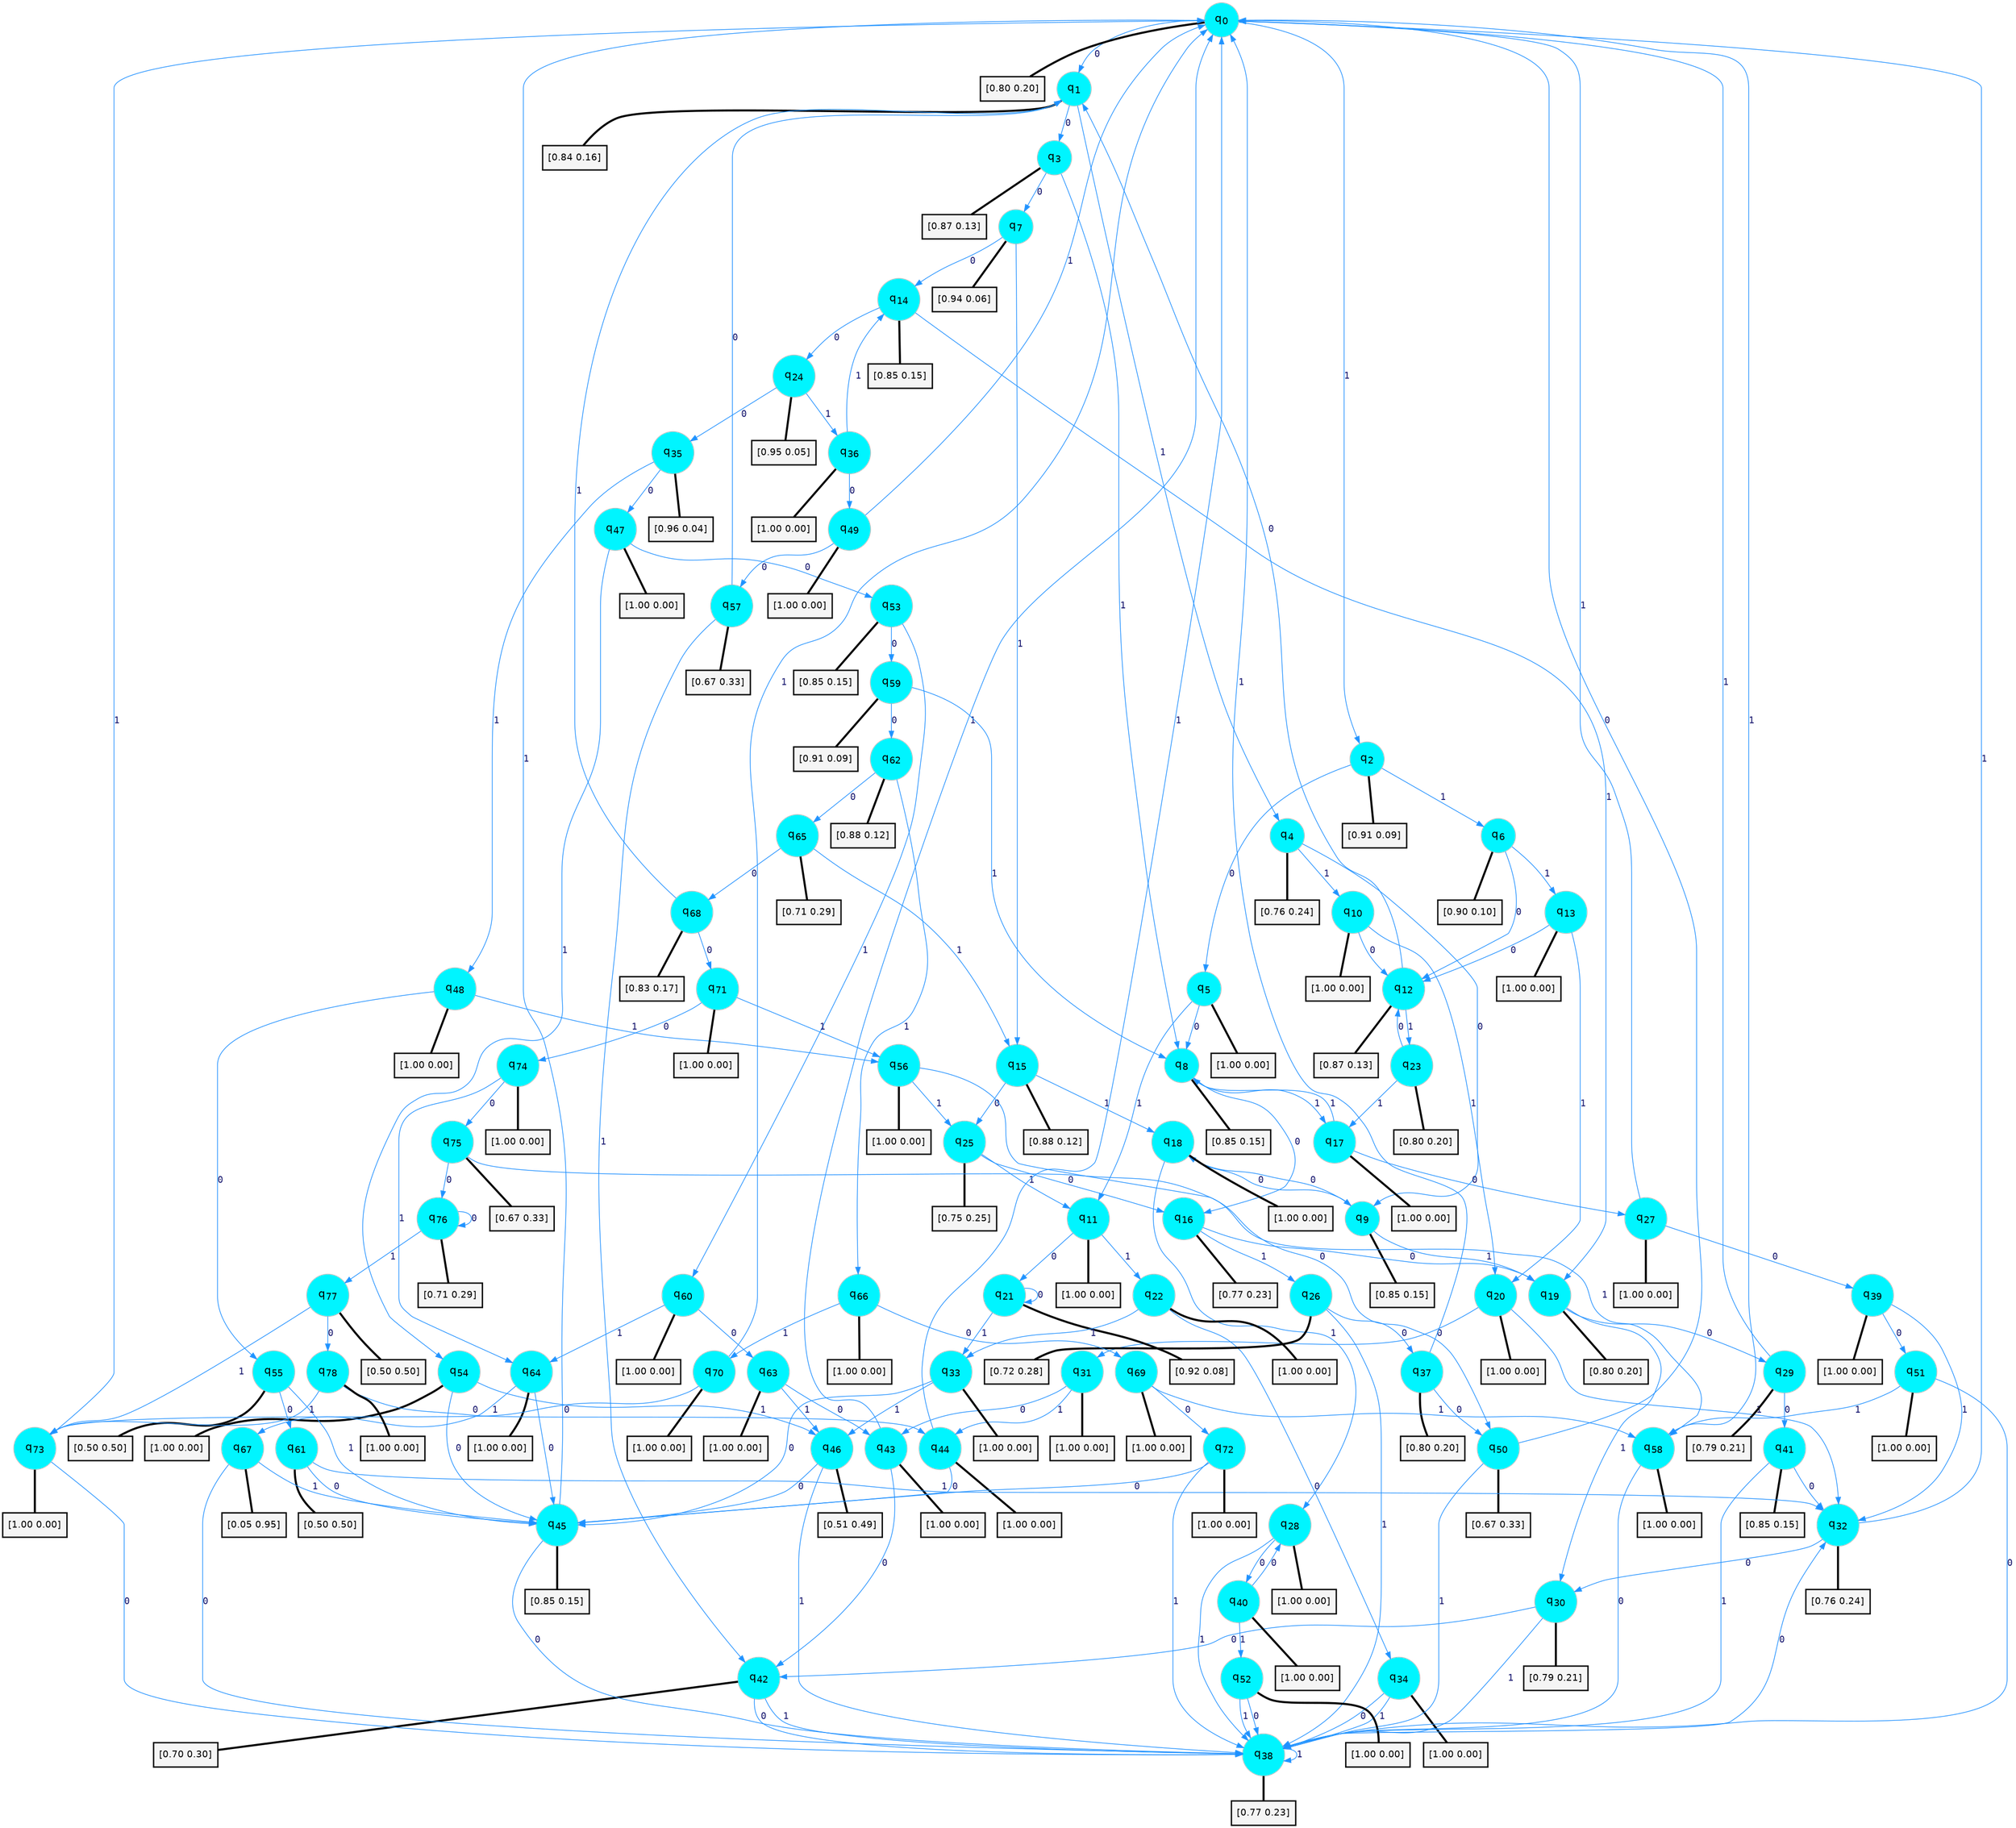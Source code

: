 digraph G {
graph [
bgcolor=transparent, dpi=300, rankdir=TD, size="40,25"];
node [
color=gray, fillcolor=turquoise1, fontcolor=black, fontname=Helvetica, fontsize=16, fontweight=bold, shape=circle, style=filled];
edge [
arrowsize=1, color=dodgerblue1, fontcolor=midnightblue, fontname=courier, fontweight=bold, penwidth=1, style=solid, weight=20];
0[label=<q<SUB>0</SUB>>];
1[label=<q<SUB>1</SUB>>];
2[label=<q<SUB>2</SUB>>];
3[label=<q<SUB>3</SUB>>];
4[label=<q<SUB>4</SUB>>];
5[label=<q<SUB>5</SUB>>];
6[label=<q<SUB>6</SUB>>];
7[label=<q<SUB>7</SUB>>];
8[label=<q<SUB>8</SUB>>];
9[label=<q<SUB>9</SUB>>];
10[label=<q<SUB>10</SUB>>];
11[label=<q<SUB>11</SUB>>];
12[label=<q<SUB>12</SUB>>];
13[label=<q<SUB>13</SUB>>];
14[label=<q<SUB>14</SUB>>];
15[label=<q<SUB>15</SUB>>];
16[label=<q<SUB>16</SUB>>];
17[label=<q<SUB>17</SUB>>];
18[label=<q<SUB>18</SUB>>];
19[label=<q<SUB>19</SUB>>];
20[label=<q<SUB>20</SUB>>];
21[label=<q<SUB>21</SUB>>];
22[label=<q<SUB>22</SUB>>];
23[label=<q<SUB>23</SUB>>];
24[label=<q<SUB>24</SUB>>];
25[label=<q<SUB>25</SUB>>];
26[label=<q<SUB>26</SUB>>];
27[label=<q<SUB>27</SUB>>];
28[label=<q<SUB>28</SUB>>];
29[label=<q<SUB>29</SUB>>];
30[label=<q<SUB>30</SUB>>];
31[label=<q<SUB>31</SUB>>];
32[label=<q<SUB>32</SUB>>];
33[label=<q<SUB>33</SUB>>];
34[label=<q<SUB>34</SUB>>];
35[label=<q<SUB>35</SUB>>];
36[label=<q<SUB>36</SUB>>];
37[label=<q<SUB>37</SUB>>];
38[label=<q<SUB>38</SUB>>];
39[label=<q<SUB>39</SUB>>];
40[label=<q<SUB>40</SUB>>];
41[label=<q<SUB>41</SUB>>];
42[label=<q<SUB>42</SUB>>];
43[label=<q<SUB>43</SUB>>];
44[label=<q<SUB>44</SUB>>];
45[label=<q<SUB>45</SUB>>];
46[label=<q<SUB>46</SUB>>];
47[label=<q<SUB>47</SUB>>];
48[label=<q<SUB>48</SUB>>];
49[label=<q<SUB>49</SUB>>];
50[label=<q<SUB>50</SUB>>];
51[label=<q<SUB>51</SUB>>];
52[label=<q<SUB>52</SUB>>];
53[label=<q<SUB>53</SUB>>];
54[label=<q<SUB>54</SUB>>];
55[label=<q<SUB>55</SUB>>];
56[label=<q<SUB>56</SUB>>];
57[label=<q<SUB>57</SUB>>];
58[label=<q<SUB>58</SUB>>];
59[label=<q<SUB>59</SUB>>];
60[label=<q<SUB>60</SUB>>];
61[label=<q<SUB>61</SUB>>];
62[label=<q<SUB>62</SUB>>];
63[label=<q<SUB>63</SUB>>];
64[label=<q<SUB>64</SUB>>];
65[label=<q<SUB>65</SUB>>];
66[label=<q<SUB>66</SUB>>];
67[label=<q<SUB>67</SUB>>];
68[label=<q<SUB>68</SUB>>];
69[label=<q<SUB>69</SUB>>];
70[label=<q<SUB>70</SUB>>];
71[label=<q<SUB>71</SUB>>];
72[label=<q<SUB>72</SUB>>];
73[label=<q<SUB>73</SUB>>];
74[label=<q<SUB>74</SUB>>];
75[label=<q<SUB>75</SUB>>];
76[label=<q<SUB>76</SUB>>];
77[label=<q<SUB>77</SUB>>];
78[label=<q<SUB>78</SUB>>];
79[label="[0.80 0.20]", shape=box,fontcolor=black, fontname=Helvetica, fontsize=14, penwidth=2, fillcolor=whitesmoke,color=black];
80[label="[0.84 0.16]", shape=box,fontcolor=black, fontname=Helvetica, fontsize=14, penwidth=2, fillcolor=whitesmoke,color=black];
81[label="[0.91 0.09]", shape=box,fontcolor=black, fontname=Helvetica, fontsize=14, penwidth=2, fillcolor=whitesmoke,color=black];
82[label="[0.87 0.13]", shape=box,fontcolor=black, fontname=Helvetica, fontsize=14, penwidth=2, fillcolor=whitesmoke,color=black];
83[label="[0.76 0.24]", shape=box,fontcolor=black, fontname=Helvetica, fontsize=14, penwidth=2, fillcolor=whitesmoke,color=black];
84[label="[1.00 0.00]", shape=box,fontcolor=black, fontname=Helvetica, fontsize=14, penwidth=2, fillcolor=whitesmoke,color=black];
85[label="[0.90 0.10]", shape=box,fontcolor=black, fontname=Helvetica, fontsize=14, penwidth=2, fillcolor=whitesmoke,color=black];
86[label="[0.94 0.06]", shape=box,fontcolor=black, fontname=Helvetica, fontsize=14, penwidth=2, fillcolor=whitesmoke,color=black];
87[label="[0.85 0.15]", shape=box,fontcolor=black, fontname=Helvetica, fontsize=14, penwidth=2, fillcolor=whitesmoke,color=black];
88[label="[0.85 0.15]", shape=box,fontcolor=black, fontname=Helvetica, fontsize=14, penwidth=2, fillcolor=whitesmoke,color=black];
89[label="[1.00 0.00]", shape=box,fontcolor=black, fontname=Helvetica, fontsize=14, penwidth=2, fillcolor=whitesmoke,color=black];
90[label="[1.00 0.00]", shape=box,fontcolor=black, fontname=Helvetica, fontsize=14, penwidth=2, fillcolor=whitesmoke,color=black];
91[label="[0.87 0.13]", shape=box,fontcolor=black, fontname=Helvetica, fontsize=14, penwidth=2, fillcolor=whitesmoke,color=black];
92[label="[1.00 0.00]", shape=box,fontcolor=black, fontname=Helvetica, fontsize=14, penwidth=2, fillcolor=whitesmoke,color=black];
93[label="[0.85 0.15]", shape=box,fontcolor=black, fontname=Helvetica, fontsize=14, penwidth=2, fillcolor=whitesmoke,color=black];
94[label="[0.88 0.12]", shape=box,fontcolor=black, fontname=Helvetica, fontsize=14, penwidth=2, fillcolor=whitesmoke,color=black];
95[label="[0.77 0.23]", shape=box,fontcolor=black, fontname=Helvetica, fontsize=14, penwidth=2, fillcolor=whitesmoke,color=black];
96[label="[1.00 0.00]", shape=box,fontcolor=black, fontname=Helvetica, fontsize=14, penwidth=2, fillcolor=whitesmoke,color=black];
97[label="[1.00 0.00]", shape=box,fontcolor=black, fontname=Helvetica, fontsize=14, penwidth=2, fillcolor=whitesmoke,color=black];
98[label="[0.80 0.20]", shape=box,fontcolor=black, fontname=Helvetica, fontsize=14, penwidth=2, fillcolor=whitesmoke,color=black];
99[label="[1.00 0.00]", shape=box,fontcolor=black, fontname=Helvetica, fontsize=14, penwidth=2, fillcolor=whitesmoke,color=black];
100[label="[0.92 0.08]", shape=box,fontcolor=black, fontname=Helvetica, fontsize=14, penwidth=2, fillcolor=whitesmoke,color=black];
101[label="[1.00 0.00]", shape=box,fontcolor=black, fontname=Helvetica, fontsize=14, penwidth=2, fillcolor=whitesmoke,color=black];
102[label="[0.80 0.20]", shape=box,fontcolor=black, fontname=Helvetica, fontsize=14, penwidth=2, fillcolor=whitesmoke,color=black];
103[label="[0.95 0.05]", shape=box,fontcolor=black, fontname=Helvetica, fontsize=14, penwidth=2, fillcolor=whitesmoke,color=black];
104[label="[0.75 0.25]", shape=box,fontcolor=black, fontname=Helvetica, fontsize=14, penwidth=2, fillcolor=whitesmoke,color=black];
105[label="[0.72 0.28]", shape=box,fontcolor=black, fontname=Helvetica, fontsize=14, penwidth=2, fillcolor=whitesmoke,color=black];
106[label="[1.00 0.00]", shape=box,fontcolor=black, fontname=Helvetica, fontsize=14, penwidth=2, fillcolor=whitesmoke,color=black];
107[label="[1.00 0.00]", shape=box,fontcolor=black, fontname=Helvetica, fontsize=14, penwidth=2, fillcolor=whitesmoke,color=black];
108[label="[0.79 0.21]", shape=box,fontcolor=black, fontname=Helvetica, fontsize=14, penwidth=2, fillcolor=whitesmoke,color=black];
109[label="[0.79 0.21]", shape=box,fontcolor=black, fontname=Helvetica, fontsize=14, penwidth=2, fillcolor=whitesmoke,color=black];
110[label="[1.00 0.00]", shape=box,fontcolor=black, fontname=Helvetica, fontsize=14, penwidth=2, fillcolor=whitesmoke,color=black];
111[label="[0.76 0.24]", shape=box,fontcolor=black, fontname=Helvetica, fontsize=14, penwidth=2, fillcolor=whitesmoke,color=black];
112[label="[1.00 0.00]", shape=box,fontcolor=black, fontname=Helvetica, fontsize=14, penwidth=2, fillcolor=whitesmoke,color=black];
113[label="[1.00 0.00]", shape=box,fontcolor=black, fontname=Helvetica, fontsize=14, penwidth=2, fillcolor=whitesmoke,color=black];
114[label="[0.96 0.04]", shape=box,fontcolor=black, fontname=Helvetica, fontsize=14, penwidth=2, fillcolor=whitesmoke,color=black];
115[label="[1.00 0.00]", shape=box,fontcolor=black, fontname=Helvetica, fontsize=14, penwidth=2, fillcolor=whitesmoke,color=black];
116[label="[0.80 0.20]", shape=box,fontcolor=black, fontname=Helvetica, fontsize=14, penwidth=2, fillcolor=whitesmoke,color=black];
117[label="[0.77 0.23]", shape=box,fontcolor=black, fontname=Helvetica, fontsize=14, penwidth=2, fillcolor=whitesmoke,color=black];
118[label="[1.00 0.00]", shape=box,fontcolor=black, fontname=Helvetica, fontsize=14, penwidth=2, fillcolor=whitesmoke,color=black];
119[label="[1.00 0.00]", shape=box,fontcolor=black, fontname=Helvetica, fontsize=14, penwidth=2, fillcolor=whitesmoke,color=black];
120[label="[0.85 0.15]", shape=box,fontcolor=black, fontname=Helvetica, fontsize=14, penwidth=2, fillcolor=whitesmoke,color=black];
121[label="[0.70 0.30]", shape=box,fontcolor=black, fontname=Helvetica, fontsize=14, penwidth=2, fillcolor=whitesmoke,color=black];
122[label="[1.00 0.00]", shape=box,fontcolor=black, fontname=Helvetica, fontsize=14, penwidth=2, fillcolor=whitesmoke,color=black];
123[label="[1.00 0.00]", shape=box,fontcolor=black, fontname=Helvetica, fontsize=14, penwidth=2, fillcolor=whitesmoke,color=black];
124[label="[0.85 0.15]", shape=box,fontcolor=black, fontname=Helvetica, fontsize=14, penwidth=2, fillcolor=whitesmoke,color=black];
125[label="[0.51 0.49]", shape=box,fontcolor=black, fontname=Helvetica, fontsize=14, penwidth=2, fillcolor=whitesmoke,color=black];
126[label="[1.00 0.00]", shape=box,fontcolor=black, fontname=Helvetica, fontsize=14, penwidth=2, fillcolor=whitesmoke,color=black];
127[label="[1.00 0.00]", shape=box,fontcolor=black, fontname=Helvetica, fontsize=14, penwidth=2, fillcolor=whitesmoke,color=black];
128[label="[1.00 0.00]", shape=box,fontcolor=black, fontname=Helvetica, fontsize=14, penwidth=2, fillcolor=whitesmoke,color=black];
129[label="[0.67 0.33]", shape=box,fontcolor=black, fontname=Helvetica, fontsize=14, penwidth=2, fillcolor=whitesmoke,color=black];
130[label="[1.00 0.00]", shape=box,fontcolor=black, fontname=Helvetica, fontsize=14, penwidth=2, fillcolor=whitesmoke,color=black];
131[label="[1.00 0.00]", shape=box,fontcolor=black, fontname=Helvetica, fontsize=14, penwidth=2, fillcolor=whitesmoke,color=black];
132[label="[0.85 0.15]", shape=box,fontcolor=black, fontname=Helvetica, fontsize=14, penwidth=2, fillcolor=whitesmoke,color=black];
133[label="[1.00 0.00]", shape=box,fontcolor=black, fontname=Helvetica, fontsize=14, penwidth=2, fillcolor=whitesmoke,color=black];
134[label="[0.50 0.50]", shape=box,fontcolor=black, fontname=Helvetica, fontsize=14, penwidth=2, fillcolor=whitesmoke,color=black];
135[label="[1.00 0.00]", shape=box,fontcolor=black, fontname=Helvetica, fontsize=14, penwidth=2, fillcolor=whitesmoke,color=black];
136[label="[0.67 0.33]", shape=box,fontcolor=black, fontname=Helvetica, fontsize=14, penwidth=2, fillcolor=whitesmoke,color=black];
137[label="[1.00 0.00]", shape=box,fontcolor=black, fontname=Helvetica, fontsize=14, penwidth=2, fillcolor=whitesmoke,color=black];
138[label="[0.91 0.09]", shape=box,fontcolor=black, fontname=Helvetica, fontsize=14, penwidth=2, fillcolor=whitesmoke,color=black];
139[label="[1.00 0.00]", shape=box,fontcolor=black, fontname=Helvetica, fontsize=14, penwidth=2, fillcolor=whitesmoke,color=black];
140[label="[0.50 0.50]", shape=box,fontcolor=black, fontname=Helvetica, fontsize=14, penwidth=2, fillcolor=whitesmoke,color=black];
141[label="[0.88 0.12]", shape=box,fontcolor=black, fontname=Helvetica, fontsize=14, penwidth=2, fillcolor=whitesmoke,color=black];
142[label="[1.00 0.00]", shape=box,fontcolor=black, fontname=Helvetica, fontsize=14, penwidth=2, fillcolor=whitesmoke,color=black];
143[label="[1.00 0.00]", shape=box,fontcolor=black, fontname=Helvetica, fontsize=14, penwidth=2, fillcolor=whitesmoke,color=black];
144[label="[0.71 0.29]", shape=box,fontcolor=black, fontname=Helvetica, fontsize=14, penwidth=2, fillcolor=whitesmoke,color=black];
145[label="[1.00 0.00]", shape=box,fontcolor=black, fontname=Helvetica, fontsize=14, penwidth=2, fillcolor=whitesmoke,color=black];
146[label="[0.05 0.95]", shape=box,fontcolor=black, fontname=Helvetica, fontsize=14, penwidth=2, fillcolor=whitesmoke,color=black];
147[label="[0.83 0.17]", shape=box,fontcolor=black, fontname=Helvetica, fontsize=14, penwidth=2, fillcolor=whitesmoke,color=black];
148[label="[1.00 0.00]", shape=box,fontcolor=black, fontname=Helvetica, fontsize=14, penwidth=2, fillcolor=whitesmoke,color=black];
149[label="[1.00 0.00]", shape=box,fontcolor=black, fontname=Helvetica, fontsize=14, penwidth=2, fillcolor=whitesmoke,color=black];
150[label="[1.00 0.00]", shape=box,fontcolor=black, fontname=Helvetica, fontsize=14, penwidth=2, fillcolor=whitesmoke,color=black];
151[label="[1.00 0.00]", shape=box,fontcolor=black, fontname=Helvetica, fontsize=14, penwidth=2, fillcolor=whitesmoke,color=black];
152[label="[1.00 0.00]", shape=box,fontcolor=black, fontname=Helvetica, fontsize=14, penwidth=2, fillcolor=whitesmoke,color=black];
153[label="[1.00 0.00]", shape=box,fontcolor=black, fontname=Helvetica, fontsize=14, penwidth=2, fillcolor=whitesmoke,color=black];
154[label="[0.67 0.33]", shape=box,fontcolor=black, fontname=Helvetica, fontsize=14, penwidth=2, fillcolor=whitesmoke,color=black];
155[label="[0.71 0.29]", shape=box,fontcolor=black, fontname=Helvetica, fontsize=14, penwidth=2, fillcolor=whitesmoke,color=black];
156[label="[0.50 0.50]", shape=box,fontcolor=black, fontname=Helvetica, fontsize=14, penwidth=2, fillcolor=whitesmoke,color=black];
157[label="[1.00 0.00]", shape=box,fontcolor=black, fontname=Helvetica, fontsize=14, penwidth=2, fillcolor=whitesmoke,color=black];
0->1 [label=0];
0->2 [label=1];
0->79 [arrowhead=none, penwidth=3,color=black];
1->3 [label=0];
1->4 [label=1];
1->80 [arrowhead=none, penwidth=3,color=black];
2->5 [label=0];
2->6 [label=1];
2->81 [arrowhead=none, penwidth=3,color=black];
3->7 [label=0];
3->8 [label=1];
3->82 [arrowhead=none, penwidth=3,color=black];
4->9 [label=0];
4->10 [label=1];
4->83 [arrowhead=none, penwidth=3,color=black];
5->8 [label=0];
5->11 [label=1];
5->84 [arrowhead=none, penwidth=3,color=black];
6->12 [label=0];
6->13 [label=1];
6->85 [arrowhead=none, penwidth=3,color=black];
7->14 [label=0];
7->15 [label=1];
7->86 [arrowhead=none, penwidth=3,color=black];
8->16 [label=0];
8->17 [label=1];
8->87 [arrowhead=none, penwidth=3,color=black];
9->18 [label=0];
9->19 [label=1];
9->88 [arrowhead=none, penwidth=3,color=black];
10->12 [label=0];
10->20 [label=1];
10->89 [arrowhead=none, penwidth=3,color=black];
11->21 [label=0];
11->22 [label=1];
11->90 [arrowhead=none, penwidth=3,color=black];
12->1 [label=0];
12->23 [label=1];
12->91 [arrowhead=none, penwidth=3,color=black];
13->12 [label=0];
13->20 [label=1];
13->92 [arrowhead=none, penwidth=3,color=black];
14->24 [label=0];
14->19 [label=1];
14->93 [arrowhead=none, penwidth=3,color=black];
15->25 [label=0];
15->18 [label=1];
15->94 [arrowhead=none, penwidth=3,color=black];
16->19 [label=0];
16->26 [label=1];
16->95 [arrowhead=none, penwidth=3,color=black];
17->27 [label=0];
17->8 [label=1];
17->96 [arrowhead=none, penwidth=3,color=black];
18->9 [label=0];
18->28 [label=1];
18->97 [arrowhead=none, penwidth=3,color=black];
19->29 [label=0];
19->30 [label=1];
19->98 [arrowhead=none, penwidth=3,color=black];
20->31 [label=0];
20->32 [label=1];
20->99 [arrowhead=none, penwidth=3,color=black];
21->21 [label=0];
21->33 [label=1];
21->100 [arrowhead=none, penwidth=3,color=black];
22->34 [label=0];
22->33 [label=1];
22->101 [arrowhead=none, penwidth=3,color=black];
23->12 [label=0];
23->17 [label=1];
23->102 [arrowhead=none, penwidth=3,color=black];
24->35 [label=0];
24->36 [label=1];
24->103 [arrowhead=none, penwidth=3,color=black];
25->16 [label=0];
25->11 [label=1];
25->104 [arrowhead=none, penwidth=3,color=black];
26->37 [label=0];
26->38 [label=1];
26->105 [arrowhead=none, penwidth=3,color=black];
27->39 [label=0];
27->0 [label=1];
27->106 [arrowhead=none, penwidth=3,color=black];
28->40 [label=0];
28->38 [label=1];
28->107 [arrowhead=none, penwidth=3,color=black];
29->41 [label=0];
29->0 [label=1];
29->108 [arrowhead=none, penwidth=3,color=black];
30->42 [label=0];
30->38 [label=1];
30->109 [arrowhead=none, penwidth=3,color=black];
31->43 [label=0];
31->44 [label=1];
31->110 [arrowhead=none, penwidth=3,color=black];
32->30 [label=0];
32->0 [label=1];
32->111 [arrowhead=none, penwidth=3,color=black];
33->45 [label=0];
33->46 [label=1];
33->112 [arrowhead=none, penwidth=3,color=black];
34->38 [label=0];
34->38 [label=1];
34->113 [arrowhead=none, penwidth=3,color=black];
35->47 [label=0];
35->48 [label=1];
35->114 [arrowhead=none, penwidth=3,color=black];
36->49 [label=0];
36->14 [label=1];
36->115 [arrowhead=none, penwidth=3,color=black];
37->50 [label=0];
37->0 [label=1];
37->116 [arrowhead=none, penwidth=3,color=black];
38->32 [label=0];
38->38 [label=1];
38->117 [arrowhead=none, penwidth=3,color=black];
39->51 [label=0];
39->32 [label=1];
39->118 [arrowhead=none, penwidth=3,color=black];
40->28 [label=0];
40->52 [label=1];
40->119 [arrowhead=none, penwidth=3,color=black];
41->32 [label=0];
41->38 [label=1];
41->120 [arrowhead=none, penwidth=3,color=black];
42->38 [label=0];
42->38 [label=1];
42->121 [arrowhead=none, penwidth=3,color=black];
43->42 [label=0];
43->0 [label=1];
43->122 [arrowhead=none, penwidth=3,color=black];
44->45 [label=0];
44->0 [label=1];
44->123 [arrowhead=none, penwidth=3,color=black];
45->38 [label=0];
45->0 [label=1];
45->124 [arrowhead=none, penwidth=3,color=black];
46->45 [label=0];
46->38 [label=1];
46->125 [arrowhead=none, penwidth=3,color=black];
47->53 [label=0];
47->54 [label=1];
47->126 [arrowhead=none, penwidth=3,color=black];
48->55 [label=0];
48->56 [label=1];
48->127 [arrowhead=none, penwidth=3,color=black];
49->57 [label=0];
49->0 [label=1];
49->128 [arrowhead=none, penwidth=3,color=black];
50->0 [label=0];
50->38 [label=1];
50->129 [arrowhead=none, penwidth=3,color=black];
51->38 [label=0];
51->58 [label=1];
51->130 [arrowhead=none, penwidth=3,color=black];
52->38 [label=0];
52->38 [label=1];
52->131 [arrowhead=none, penwidth=3,color=black];
53->59 [label=0];
53->60 [label=1];
53->132 [arrowhead=none, penwidth=3,color=black];
54->45 [label=0];
54->46 [label=1];
54->133 [arrowhead=none, penwidth=3,color=black];
55->61 [label=0];
55->45 [label=1];
55->134 [arrowhead=none, penwidth=3,color=black];
56->50 [label=0];
56->25 [label=1];
56->135 [arrowhead=none, penwidth=3,color=black];
57->1 [label=0];
57->42 [label=1];
57->136 [arrowhead=none, penwidth=3,color=black];
58->38 [label=0];
58->0 [label=1];
58->137 [arrowhead=none, penwidth=3,color=black];
59->62 [label=0];
59->8 [label=1];
59->138 [arrowhead=none, penwidth=3,color=black];
60->63 [label=0];
60->64 [label=1];
60->139 [arrowhead=none, penwidth=3,color=black];
61->45 [label=0];
61->32 [label=1];
61->140 [arrowhead=none, penwidth=3,color=black];
62->65 [label=0];
62->66 [label=1];
62->141 [arrowhead=none, penwidth=3,color=black];
63->43 [label=0];
63->46 [label=1];
63->142 [arrowhead=none, penwidth=3,color=black];
64->45 [label=0];
64->67 [label=1];
64->143 [arrowhead=none, penwidth=3,color=black];
65->68 [label=0];
65->15 [label=1];
65->144 [arrowhead=none, penwidth=3,color=black];
66->69 [label=0];
66->70 [label=1];
66->145 [arrowhead=none, penwidth=3,color=black];
67->38 [label=0];
67->45 [label=1];
67->146 [arrowhead=none, penwidth=3,color=black];
68->71 [label=0];
68->1 [label=1];
68->147 [arrowhead=none, penwidth=3,color=black];
69->72 [label=0];
69->58 [label=1];
69->148 [arrowhead=none, penwidth=3,color=black];
70->73 [label=0];
70->0 [label=1];
70->149 [arrowhead=none, penwidth=3,color=black];
71->74 [label=0];
71->56 [label=1];
71->150 [arrowhead=none, penwidth=3,color=black];
72->45 [label=0];
72->38 [label=1];
72->151 [arrowhead=none, penwidth=3,color=black];
73->38 [label=0];
73->0 [label=1];
73->152 [arrowhead=none, penwidth=3,color=black];
74->75 [label=0];
74->64 [label=1];
74->153 [arrowhead=none, penwidth=3,color=black];
75->76 [label=0];
75->58 [label=1];
75->154 [arrowhead=none, penwidth=3,color=black];
76->76 [label=0];
76->77 [label=1];
76->155 [arrowhead=none, penwidth=3,color=black];
77->78 [label=0];
77->73 [label=1];
77->156 [arrowhead=none, penwidth=3,color=black];
78->44 [label=0];
78->73 [label=1];
78->157 [arrowhead=none, penwidth=3,color=black];
}
